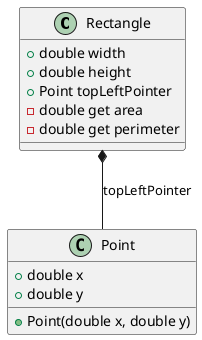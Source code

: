 @startuml

class Rectangle {
  + double width
  + double height
  + Point topLeftPointer
  - double get area
  - double get perimeter
}

class Point {
  + double x
  + double y
  + Point(double x, double y)
}

Rectangle *-- Point : topLeftPointer
